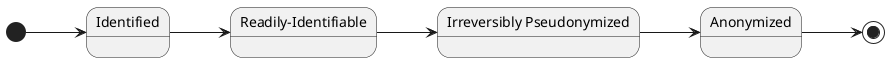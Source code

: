 @startuml
left to right direction

[*] --> Identified
state "Identified" as Identified
state "Readily-Identifiable" as Identifiable
state "Irreversibly Pseudonymized" as DeIdentified
state "Anonymized" as Anonymized

Identified --> Identifiable
Identifiable --> DeIdentified
DeIdentified --> Anonymized
Anonymized --> [*]

@enduml
